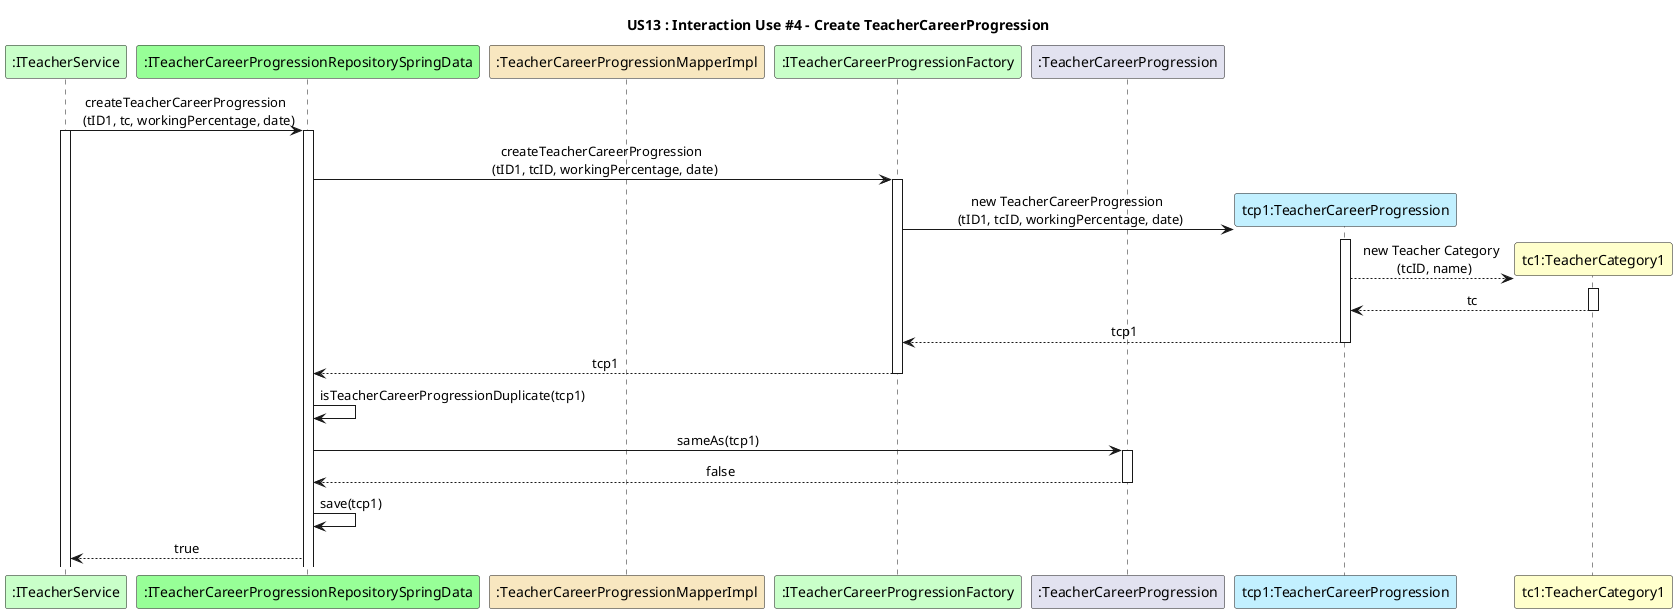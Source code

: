 @startuml
title US13 : Interaction Use #4 - Create TeacherCareerProgression
skinparam sequenceMessageAlign center

participant ":ITeacherService" as IteacherService #technology
participant ":ITeacherCareerProgressionRepositorySpringData" as ItcpRepositoryJPA #physical
participant ":TeacherCareerProgressionMapperImpl" as tcpMapper #strategy
participant ":ITeacherCareerProgressionFactory" as tcpFactory #technology
participant ":TeacherCareerProgression" as careerProgression
participant "tcp1:TeacherCareerProgression" as TCP #application
participant "tc1:TeacherCategory1" as tc1 #business


IteacherService -> ItcpRepositoryJPA : createTeacherCareerProgression \n (tID1, tc, workingPercentage, date)
activate IteacherService
activate ItcpRepositoryJPA
ItcpRepositoryJPA -> tcpFactory : createTeacherCareerProgression \n (tID1, tcID, workingPercentage, date)
activate tcpFactory
tcpFactory -> TCP** : new TeacherCareerProgression \n (tID1, tcID, workingPercentage, date)
activate TCP
TCP --> tc1** : new Teacher Category \n (tcID, name)
activate tc1
tc1 --> TCP : tc
deactivate tc1
TCP --> tcpFactory : tcp1
deactivate TCP
tcpFactory --> ItcpRepositoryJPA : tcp1
deactivate tcpFactory
ItcpRepositoryJPA -> ItcpRepositoryJPA : isTeacherCareerProgressionDuplicate(tcp1)
ItcpRepositoryJPA -> careerProgression : sameAs(tcp1)
activate careerProgression
careerProgression --> ItcpRepositoryJPA : false
deactivate careerProgression
ItcpRepositoryJPA -> ItcpRepositoryJPA : save(tcp1)
ItcpRepositoryJPA --> IteacherService : true
@enduml